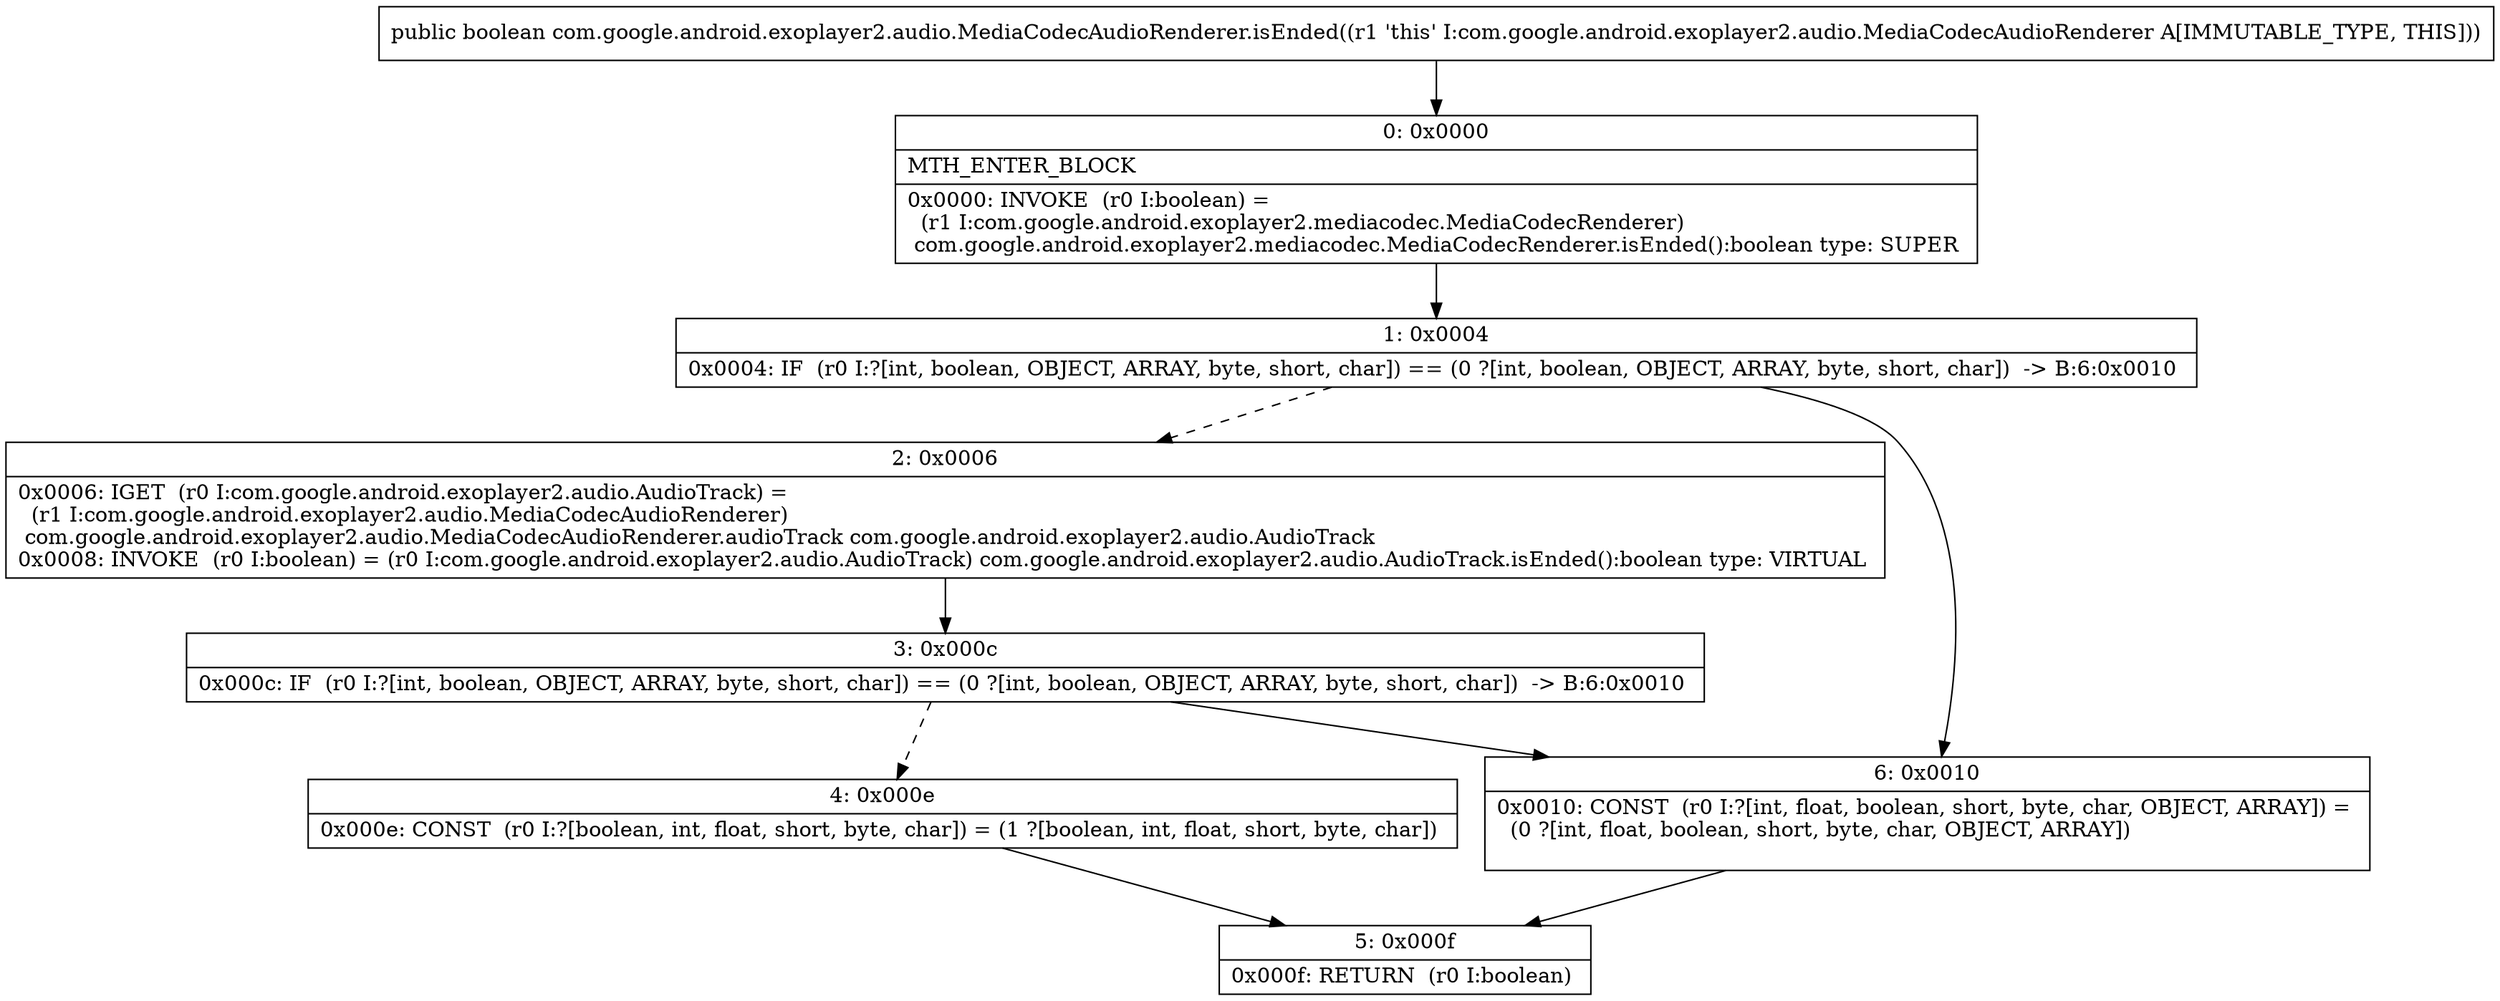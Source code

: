 digraph "CFG forcom.google.android.exoplayer2.audio.MediaCodecAudioRenderer.isEnded()Z" {
Node_0 [shape=record,label="{0\:\ 0x0000|MTH_ENTER_BLOCK\l|0x0000: INVOKE  (r0 I:boolean) = \l  (r1 I:com.google.android.exoplayer2.mediacodec.MediaCodecRenderer)\l com.google.android.exoplayer2.mediacodec.MediaCodecRenderer.isEnded():boolean type: SUPER \l}"];
Node_1 [shape=record,label="{1\:\ 0x0004|0x0004: IF  (r0 I:?[int, boolean, OBJECT, ARRAY, byte, short, char]) == (0 ?[int, boolean, OBJECT, ARRAY, byte, short, char])  \-\> B:6:0x0010 \l}"];
Node_2 [shape=record,label="{2\:\ 0x0006|0x0006: IGET  (r0 I:com.google.android.exoplayer2.audio.AudioTrack) = \l  (r1 I:com.google.android.exoplayer2.audio.MediaCodecAudioRenderer)\l com.google.android.exoplayer2.audio.MediaCodecAudioRenderer.audioTrack com.google.android.exoplayer2.audio.AudioTrack \l0x0008: INVOKE  (r0 I:boolean) = (r0 I:com.google.android.exoplayer2.audio.AudioTrack) com.google.android.exoplayer2.audio.AudioTrack.isEnded():boolean type: VIRTUAL \l}"];
Node_3 [shape=record,label="{3\:\ 0x000c|0x000c: IF  (r0 I:?[int, boolean, OBJECT, ARRAY, byte, short, char]) == (0 ?[int, boolean, OBJECT, ARRAY, byte, short, char])  \-\> B:6:0x0010 \l}"];
Node_4 [shape=record,label="{4\:\ 0x000e|0x000e: CONST  (r0 I:?[boolean, int, float, short, byte, char]) = (1 ?[boolean, int, float, short, byte, char]) \l}"];
Node_5 [shape=record,label="{5\:\ 0x000f|0x000f: RETURN  (r0 I:boolean) \l}"];
Node_6 [shape=record,label="{6\:\ 0x0010|0x0010: CONST  (r0 I:?[int, float, boolean, short, byte, char, OBJECT, ARRAY]) = \l  (0 ?[int, float, boolean, short, byte, char, OBJECT, ARRAY])\l \l}"];
MethodNode[shape=record,label="{public boolean com.google.android.exoplayer2.audio.MediaCodecAudioRenderer.isEnded((r1 'this' I:com.google.android.exoplayer2.audio.MediaCodecAudioRenderer A[IMMUTABLE_TYPE, THIS])) }"];
MethodNode -> Node_0;
Node_0 -> Node_1;
Node_1 -> Node_2[style=dashed];
Node_1 -> Node_6;
Node_2 -> Node_3;
Node_3 -> Node_4[style=dashed];
Node_3 -> Node_6;
Node_4 -> Node_5;
Node_6 -> Node_5;
}

